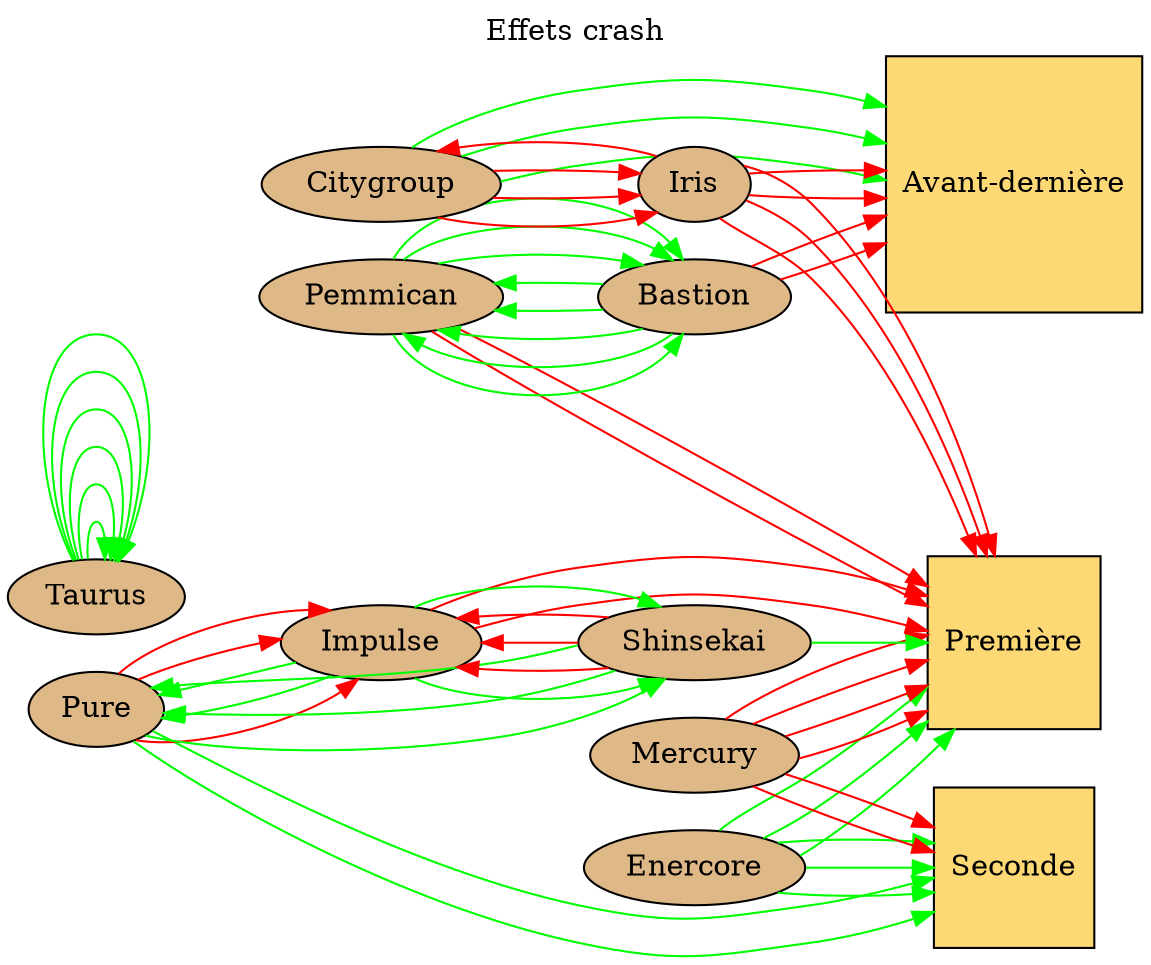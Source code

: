 # dot -T svg data/cities/detroit/graphviz/last.dot > website/static/graphviz/detroit/last.svg
digraph g{
	graph [
		rankdir = "LR"
		bgcolor=transparent
	];
	// title
	labelloc="t";
	label="Effets crash";

	premier [shape=square, fillcolor="#FCD975", style="filled", label="Première"];
	second [shape=square, fillcolor="#FCD975", style="filled", label="Seconde"];
	avantdernier [shape=square, fillcolor="#FCD975", style="filled", label="Avant-dernière"];

	pemmican [shape=ellipse, fillcolor="burlywood", style="filled", label="Pemmican"];
	bastion [shape=ellipse, fillcolor="burlywood", style="filled", label="Bastion"];
	citygroup [shape=ellipse, fillcolor="burlywood", style="filled", label="Citygroup"];
	enercore [shape=ellipse, fillcolor="burlywood", style="filled", label="Enercore"];
	iris [shape=ellipse, fillcolor="burlywood",style="filled", label="Iris"];
	mercury [shape=ellipse, fillcolor="burlywood", style="filled", label="Mercury"];
	pure [shape=ellipse, fillcolor="burlywood", style="filled", label="Pure"];
	impulse [shape=ellipse, fillcolor="burlywood", style="filled", label="Impulse"];
	shinsekai [shape=ellipse, fillcolor="burlywood", style="filled", label="Shinsekai"];
	taurus [shape=ellipse, fillcolor="burlywood", style="filled", label="Taurus"];

	taurus -> taurus [color="green"];
	taurus -> taurus [color="green"];
	taurus -> taurus [color="green"];
	taurus -> taurus [color="green"];
	taurus -> taurus [color="green"];
	taurus -> taurus [color="green"];

	mercury -> premier [color="red"];
	mercury -> premier [color="red"];
	mercury -> premier [color="red"];
	mercury -> premier [color="red"];
	mercury -> second [color="red"];
	mercury -> second [color="red"];

	bastion -> pemmican [color="green"];
	bastion -> pemmican [color="green"];
	bastion -> pemmican [color="green"];
	bastion -> pemmican [color="green"];
	bastion -> avantdernier [color="red"];
	bastion -> avantdernier [color="red"];

	pemmican -> bastion [color="green"];
	pemmican -> bastion [color="green"];
	pemmican -> bastion [color="green"];
	pemmican -> bastion [color="green"];
	pemmican -> premier [color="red"];
	pemmican -> premier [color="red"];

	citygroup-> iris [color="red"];
	citygroup-> iris [color="red"];
	citygroup-> iris [color="red"];
	citygroup-> avantdernier [color="green"];
	citygroup-> avantdernier [color="green"];
	citygroup-> avantdernier [color="green"];

	enercore -> premier [color="green"];
	enercore -> premier [color="green"];
	enercore -> premier [color="green"];
	enercore -> second [color="green"];
	enercore -> second [color="green"];
	enercore -> second [color="green"];

	shinsekai -> impulse [color="red"];
	shinsekai -> impulse [color="red"];
	shinsekai -> impulse [color="red"];
	shinsekai -> premier [color="green"];
	shinsekai -> pure [color="green"];
	shinsekai -> pure [color="green"];

	impulse -> shinsekai [color="green"];
	impulse -> shinsekai [color="green"];
	impulse -> pure [color="green"];
	impulse -> pure [color="green"];
	impulse -> premier [color="red"];
	impulse -> premier [color="red"];

	pure -> impulse [color="red"];
	pure -> impulse [color="red"];
	pure -> impulse [color="red"];
	pure -> second [color="green"];
	pure -> second [color="green"];
	pure -> shinsekai [color="green"];

	
	iris -> premier [color="red"];
	iris -> premier [color="red"];
	iris -> premier [color="red"];
	iris -> avantdernier [color="red"];
	iris -> avantdernier [color="red"];
	iris -> citygroup [color="red"];
}
